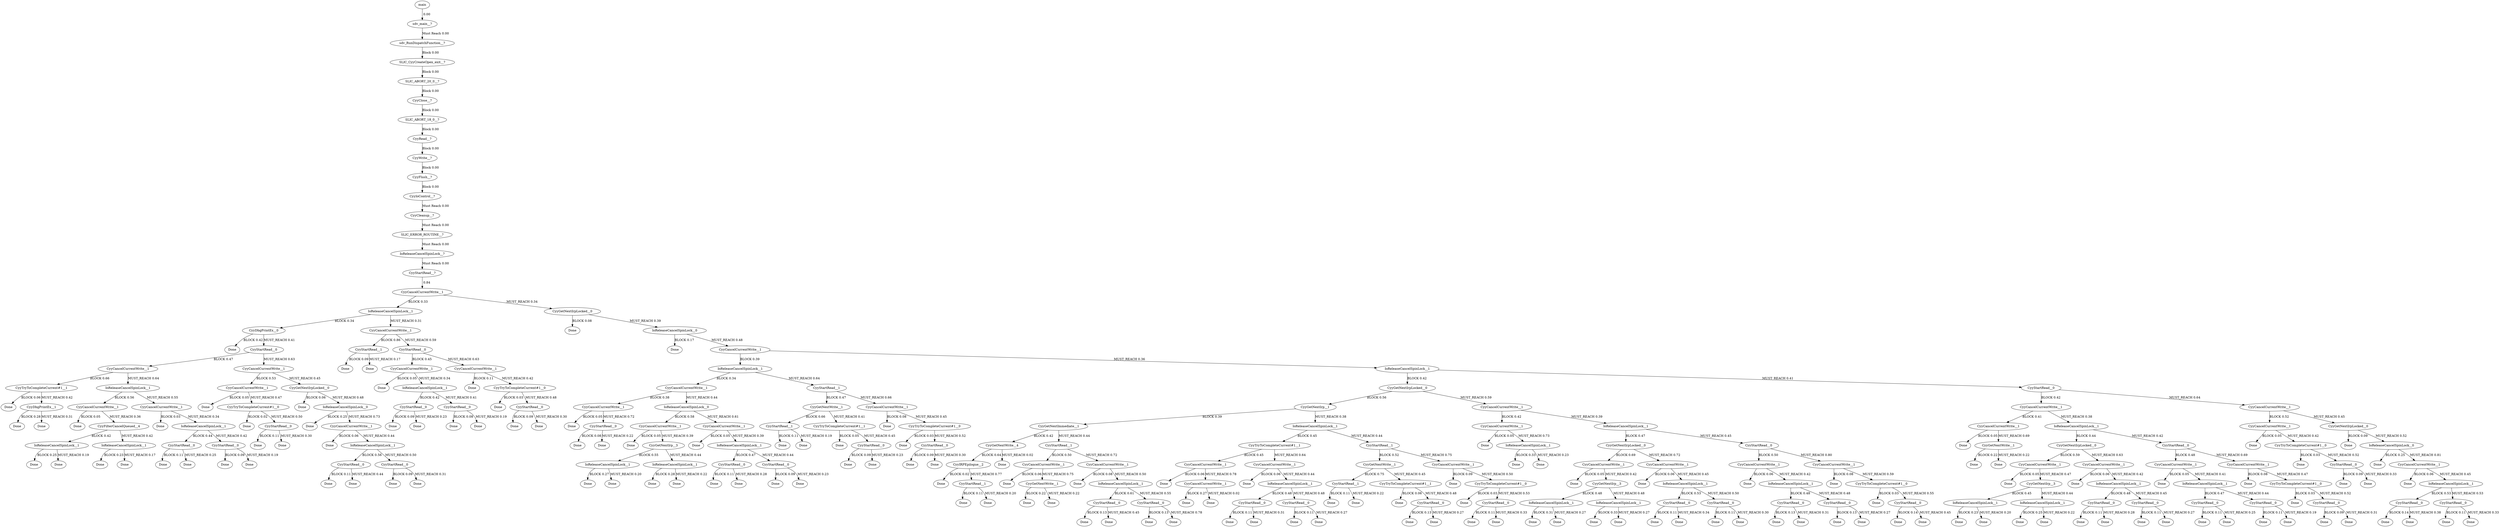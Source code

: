 digraph TG {
0 [label="main"]
1 [label="sdv_main__?"]
2 [label="sdv_RunDispatchFunction__?"]
3 [label="SLIC_CyyCreateOpen_exit__?"]
4 [label="SLIC_ABORT_20_0__?"]
5 [label="CyyClose__?"]
6 [label="SLIC_ABORT_18_0__?"]
7 [label="CyyRead__?"]
8 [label="CyyWrite__?"]
9 [label="CyyFlush__?"]
10 [label="CyyIoControl__?"]
11 [label="CyyCleanup__?"]
12 [label="SLIC_ERROR_ROUTINE__?"]
13 [label="IoReleaseCancelSpinLock__?"]
14 [label="CyyStartRead__?"]
15 [label="CyyCancelCurrentWrite__1"]
16 [label="IoReleaseCancelSpinLock__1"]
17 [label="CyyDbgPrintEx__0"]
18 [label="Done"]
19 [label="CyyStartRead__0"]
20 [label="CyyCancelCurrentWrite__1"]
21 [label="CyyTryToCompleteCurrent#1__1"]
22 [label="Done"]
23 [label="CyyDbgPrintEx__1"]
24 [label="Done"]
25 [label="Done"]
26 [label="IoReleaseCancelSpinLock__1"]
27 [label="CyyCancelCurrentWrite__1"]
28 [label="Done"]
29 [label="CyyFilterCancelQueued__4"]
30 [label="IoReleaseCancelSpinLock__1"]
31 [label="Done"]
32 [label="Done"]
33 [label="IoReleaseCancelSpinLock__1"]
34 [label="Done"]
35 [label="Done"]
36 [label="CyyCancelCurrentWrite__1"]
37 [label="Done"]
38 [label="IoReleaseCancelSpinLock__1"]
39 [label="CyyStartRead__0"]
40 [label="Done"]
41 [label="Done"]
42 [label="CyyStartRead__0"]
43 [label="Done"]
44 [label="Done"]
45 [label="CyyCancelCurrentWrite__1"]
46 [label="CyyCancelCurrentWrite__1"]
47 [label="Done"]
48 [label="CyyTryToCompleteCurrent#1__0"]
49 [label="Done"]
50 [label="CyyStartRead__0"]
51 [label="Done"]
52 [label="Done"]
53 [label="CyyGetNextIrpLocked__0"]
54 [label="Done"]
55 [label="IoReleaseCancelSpinLock__0"]
56 [label="Done"]
57 [label="CyyCancelCurrentWrite__1"]
58 [label="Done"]
59 [label="IoReleaseCancelSpinLock__1"]
60 [label="CyyStartRead__0"]
61 [label="Done"]
62 [label="Done"]
63 [label="CyyStartRead__0"]
64 [label="Done"]
65 [label="Done"]
66 [label="CyyCancelCurrentWrite__1"]
67 [label="CyyStartRead__1"]
68 [label="Done"]
69 [label="Done"]
70 [label="CyyStartRead__0"]
71 [label="CyyCancelCurrentWrite__1"]
72 [label="Done"]
73 [label="IoReleaseCancelSpinLock__1"]
74 [label="CyyStartRead__0"]
75 [label="Done"]
76 [label="Done"]
77 [label="CyyStartRead__0"]
78 [label="Done"]
79 [label="Done"]
80 [label="CyyCancelCurrentWrite__1"]
81 [label="Done"]
82 [label="CyyTryToCompleteCurrent#1__0"]
83 [label="Done"]
84 [label="CyyStartRead__0"]
85 [label="Done"]
86 [label="Done"]
87 [label="CyyGetNextIrpLocked__0"]
88 [label="Done"]
89 [label="IoReleaseCancelSpinLock__0"]
90 [label="Done"]
91 [label="CyyCancelCurrentWrite__1"]
92 [label="IoReleaseCancelSpinLock__1"]
93 [label="CyyCancelCurrentWrite__1"]
94 [label="CyyCancelCurrentWrite__1"]
95 [label="Done"]
96 [label="CyyStartRead__0"]
97 [label="Done"]
98 [label="Done"]
99 [label="IoReleaseCancelSpinLock__0"]
100 [label="CyyCancelCurrentWrite__1"]
101 [label="Done"]
102 [label="CyyGetNextIrp__3"]
103 [label="IoReleaseCancelSpinLock__1"]
104 [label="Done"]
105 [label="Done"]
106 [label="IoReleaseCancelSpinLock__1"]
107 [label="Done"]
108 [label="Done"]
109 [label="CyyCancelCurrentWrite__1"]
110 [label="Done"]
111 [label="IoReleaseCancelSpinLock__1"]
112 [label="CyyStartRead__0"]
113 [label="Done"]
114 [label="Done"]
115 [label="CyyStartRead__0"]
116 [label="Done"]
117 [label="Done"]
118 [label="CyyStartRead__1"]
119 [label="CyyGetNextWrite__1"]
120 [label="CyyStartRead__1"]
121 [label="Done"]
122 [label="Done"]
123 [label="CyyTryToCompleteCurrent#1__1"]
124 [label="Done"]
125 [label="CyyStartRead__0"]
126 [label="Done"]
127 [label="Done"]
128 [label="CyyCancelCurrentWrite__1"]
129 [label="Done"]
130 [label="CyyTryToCompleteCurrent#1__0"]
131 [label="Done"]
132 [label="CyyStartRead__0"]
133 [label="Done"]
134 [label="Done"]
135 [label="IoReleaseCancelSpinLock__1"]
136 [label="CyyGetNextIrpLocked__0"]
137 [label="CyyGetNextIrp__1"]
138 [label="CyyGetNextImmediate__1"]
139 [label="CyyGetNextWrite__4"]
140 [label="CyyIRPEpilogue__2"]
141 [label="Done"]
142 [label="CyyStartRead__1"]
143 [label="Done"]
144 [label="Done"]
145 [label="Done"]
146 [label="CyyStartRead__1"]
147 [label="CyyCancelCurrentWrite__1"]
148 [label="Done"]
149 [label="CyyGetNextWrite__1"]
150 [label="Done"]
151 [label="Done"]
152 [label="CyyCancelCurrentWrite__1"]
153 [label="Done"]
154 [label="IoReleaseCancelSpinLock__1"]
155 [label="CyyStartRead__0"]
156 [label="Done"]
157 [label="Done"]
158 [label="CyyStartRead__0"]
159 [label="Done"]
160 [label="Done"]
161 [label="IoReleaseCancelSpinLock__1"]
162 [label="CyyTryToCompleteCurrent#1__1"]
163 [label="CyyCancelCurrentWrite__1"]
164 [label="Done"]
165 [label="CyyCancelCurrentWrite__1"]
166 [label="Done"]
167 [label="Done"]
168 [label="CyyCancelCurrentWrite__1"]
169 [label="Done"]
170 [label="IoReleaseCancelSpinLock__1"]
171 [label="CyyStartRead__0"]
172 [label="Done"]
173 [label="Done"]
174 [label="CyyStartRead__0"]
175 [label="Done"]
176 [label="Done"]
177 [label="CyyStartRead__1"]
178 [label="CyyGetNextWrite__1"]
179 [label="CyyStartRead__1"]
180 [label="Done"]
181 [label="Done"]
182 [label="CyyTryToCompleteCurrent#1__1"]
183 [label="Done"]
184 [label="CyyStartRead__0"]
185 [label="Done"]
186 [label="Done"]
187 [label="CyyCancelCurrentWrite__1"]
188 [label="Done"]
189 [label="CyyTryToCompleteCurrent#1__0"]
190 [label="Done"]
191 [label="CyyStartRead__0"]
192 [label="Done"]
193 [label="Done"]
194 [label="CyyCancelCurrentWrite__1"]
195 [label="CyyCancelCurrentWrite__1"]
196 [label="Done"]
197 [label="IoReleaseCancelSpinLock__1"]
198 [label="Done"]
199 [label="Done"]
200 [label="IoReleaseCancelSpinLock__1"]
201 [label="CyyGetNextIrpLocked__0"]
202 [label="CyyCancelCurrentWrite__1"]
203 [label="Done"]
204 [label="CyyGetNextIrp__3"]
205 [label="IoReleaseCancelSpinLock__1"]
206 [label="Done"]
207 [label="Done"]
208 [label="IoReleaseCancelSpinLock__1"]
209 [label="Done"]
210 [label="Done"]
211 [label="CyyCancelCurrentWrite__1"]
212 [label="Done"]
213 [label="IoReleaseCancelSpinLock__1"]
214 [label="CyyStartRead__0"]
215 [label="Done"]
216 [label="Done"]
217 [label="CyyStartRead__0"]
218 [label="Done"]
219 [label="Done"]
220 [label="CyyStartRead__0"]
221 [label="CyyCancelCurrentWrite__1"]
222 [label="Done"]
223 [label="IoReleaseCancelSpinLock__1"]
224 [label="CyyStartRead__0"]
225 [label="Done"]
226 [label="Done"]
227 [label="CyyStartRead__0"]
228 [label="Done"]
229 [label="Done"]
230 [label="CyyCancelCurrentWrite__1"]
231 [label="Done"]
232 [label="CyyTryToCompleteCurrent#1__0"]
233 [label="Done"]
234 [label="CyyStartRead__0"]
235 [label="Done"]
236 [label="Done"]
237 [label="CyyStartRead__0"]
238 [label="CyyCancelCurrentWrite__1"]
239 [label="CyyCancelCurrentWrite__1"]
240 [label="Done"]
241 [label="CyyGetNextWrite__1"]
242 [label="Done"]
243 [label="Done"]
244 [label="IoReleaseCancelSpinLock__1"]
245 [label="CyyGetNextIrpLocked__0"]
246 [label="CyyCancelCurrentWrite__1"]
247 [label="Done"]
248 [label="CyyGetNextIrp__3"]
249 [label="IoReleaseCancelSpinLock__1"]
250 [label="Done"]
251 [label="Done"]
252 [label="IoReleaseCancelSpinLock__1"]
253 [label="Done"]
254 [label="Done"]
255 [label="CyyCancelCurrentWrite__1"]
256 [label="Done"]
257 [label="IoReleaseCancelSpinLock__1"]
258 [label="CyyStartRead__0"]
259 [label="Done"]
260 [label="Done"]
261 [label="CyyStartRead__0"]
262 [label="Done"]
263 [label="Done"]
264 [label="CyyStartRead__0"]
265 [label="CyyCancelCurrentWrite__1"]
266 [label="Done"]
267 [label="IoReleaseCancelSpinLock__1"]
268 [label="CyyStartRead__0"]
269 [label="Done"]
270 [label="Done"]
271 [label="CyyStartRead__0"]
272 [label="Done"]
273 [label="Done"]
274 [label="CyyCancelCurrentWrite__1"]
275 [label="Done"]
276 [label="CyyTryToCompleteCurrent#1__0"]
277 [label="Done"]
278 [label="CyyStartRead__0"]
279 [label="Done"]
280 [label="Done"]
281 [label="CyyCancelCurrentWrite__1"]
282 [label="CyyCancelCurrentWrite__1"]
283 [label="Done"]
284 [label="CyyTryToCompleteCurrent#1__0"]
285 [label="Done"]
286 [label="CyyStartRead__0"]
287 [label="Done"]
288 [label="Done"]
289 [label="CyyGetNextIrpLocked__0"]
290 [label="Done"]
291 [label="IoReleaseCancelSpinLock__0"]
292 [label="Done"]
293 [label="CyyCancelCurrentWrite__1"]
294 [label="Done"]
295 [label="IoReleaseCancelSpinLock__1"]
296 [label="CyyStartRead__0"]
297 [label="Done"]
298 [label="Done"]
299 [label="CyyStartRead__0"]
300 [label="Done"]
301 [label="Done"]
0 -> 1 [label=" 0.00"]
1 -> 2 [label="Must Reach 0.00"]
2 -> 3 [label="Block 0.00"]
3 -> 4 [label="Block 0.00"]
4 -> 5 [label="Block 0.00"]
5 -> 6 [label="Block 0.00"]
6 -> 7 [label="Block 0.00"]
7 -> 8 [label="Block 0.00"]
8 -> 9 [label="Block 0.00"]
9 -> 10 [label="Block 0.00"]
10 -> 11 [label="Must Reach 0.00"]
11 -> 12 [label="Must Reach 0.00"]
12 -> 13 [label="Must Reach 0.00"]
13 -> 14 [label="Must Reach 0.00"]
14 -> 15 [label=" 0.84"]
15 -> 16 [label="BLOCK 0.33"]
15 -> 87 [label="MUST_REACH 0.34"]
16 -> 17 [label="BLOCK 0.34"]
16 -> 66 [label="MUST_REACH 0.31"]
17 -> 18 [label="BLOCK 0.42"]
17 -> 19 [label="MUST_REACH 0.41"]
19 -> 20 [label="BLOCK 0.47"]
19 -> 45 [label="MUST_REACH 0.63"]
20 -> 21 [label="BLOCK 0.66"]
20 -> 26 [label="MUST_REACH 0.64"]
21 -> 22 [label="BLOCK 0.06"]
21 -> 23 [label="MUST_REACH 0.42"]
23 -> 24 [label="BLOCK 0.28"]
23 -> 25 [label="MUST_REACH 0.31"]
26 -> 27 [label="BLOCK 0.56"]
26 -> 36 [label="MUST_REACH 0.55"]
27 -> 28 [label="BLOCK 0.05"]
27 -> 29 [label="MUST_REACH 0.36"]
29 -> 30 [label="BLOCK 0.42"]
29 -> 33 [label="MUST_REACH 0.42"]
30 -> 31 [label="BLOCK 0.25"]
30 -> 32 [label="MUST_REACH 0.19"]
33 -> 34 [label="BLOCK 0.23"]
33 -> 35 [label="MUST_REACH 0.17"]
36 -> 37 [label="BLOCK 0.03"]
36 -> 38 [label="MUST_REACH 0.34"]
38 -> 39 [label="BLOCK 0.44"]
38 -> 42 [label="MUST_REACH 0.42"]
39 -> 40 [label="BLOCK 0.11"]
39 -> 41 [label="MUST_REACH 0.25"]
42 -> 43 [label="BLOCK 0.09"]
42 -> 44 [label="MUST_REACH 0.19"]
45 -> 46 [label="BLOCK 0.53"]
45 -> 53 [label="MUST_REACH 0.45"]
46 -> 47 [label="BLOCK 0.05"]
46 -> 48 [label="MUST_REACH 0.47"]
48 -> 49 [label="BLOCK 0.02"]
48 -> 50 [label="MUST_REACH 0.50"]
50 -> 51 [label="BLOCK 0.11"]
50 -> 52 [label="MUST_REACH 0.30"]
53 -> 54 [label="BLOCK 0.06"]
53 -> 55 [label="MUST_REACH 0.48"]
55 -> 56 [label="BLOCK 0.25"]
55 -> 57 [label="MUST_REACH 0.73"]
57 -> 58 [label="BLOCK 0.06"]
57 -> 59 [label="MUST_REACH 0.44"]
59 -> 60 [label="BLOCK 0.56"]
59 -> 63 [label="MUST_REACH 0.50"]
60 -> 61 [label="BLOCK 0.11"]
60 -> 62 [label="MUST_REACH 0.44"]
63 -> 64 [label="BLOCK 0.09"]
63 -> 65 [label="MUST_REACH 0.31"]
66 -> 67 [label="BLOCK 0.86"]
66 -> 70 [label="MUST_REACH 0.59"]
67 -> 68 [label="BLOCK 0.09"]
67 -> 69 [label="MUST_REACH 0.17"]
70 -> 71 [label="BLOCK 0.45"]
70 -> 80 [label="MUST_REACH 0.63"]
71 -> 72 [label="BLOCK 0.05"]
71 -> 73 [label="MUST_REACH 0.34"]
73 -> 74 [label="BLOCK 0.42"]
73 -> 77 [label="MUST_REACH 0.41"]
74 -> 75 [label="BLOCK 0.09"]
74 -> 76 [label="MUST_REACH 0.23"]
77 -> 78 [label="BLOCK 0.08"]
77 -> 79 [label="MUST_REACH 0.19"]
80 -> 81 [label="BLOCK 0.11"]
80 -> 82 [label="MUST_REACH 0.42"]
82 -> 83 [label="BLOCK 0.03"]
82 -> 84 [label="MUST_REACH 0.48"]
84 -> 85 [label="BLOCK 0.09"]
84 -> 86 [label="MUST_REACH 0.30"]
87 -> 88 [label="BLOCK 0.08"]
87 -> 89 [label="MUST_REACH 0.39"]
89 -> 90 [label="BLOCK 0.17"]
89 -> 91 [label="MUST_REACH 0.48"]
91 -> 92 [label="BLOCK 0.39"]
91 -> 135 [label="MUST_REACH 0.36"]
92 -> 93 [label="BLOCK 0.34"]
92 -> 118 [label="MUST_REACH 0.64"]
93 -> 94 [label="BLOCK 0.38"]
93 -> 99 [label="MUST_REACH 0.44"]
94 -> 95 [label="BLOCK 0.05"]
94 -> 96 [label="MUST_REACH 0.72"]
96 -> 97 [label="BLOCK 0.08"]
96 -> 98 [label="MUST_REACH 0.22"]
99 -> 100 [label="BLOCK 0.58"]
99 -> 109 [label="MUST_REACH 0.61"]
100 -> 101 [label="BLOCK 0.05"]
100 -> 102 [label="MUST_REACH 0.39"]
102 -> 103 [label="BLOCK 0.55"]
102 -> 106 [label="MUST_REACH 0.44"]
103 -> 104 [label="BLOCK 0.27"]
103 -> 105 [label="MUST_REACH 0.20"]
106 -> 107 [label="BLOCK 0.28"]
106 -> 108 [label="MUST_REACH 0.22"]
109 -> 110 [label="BLOCK 0.05"]
109 -> 111 [label="MUST_REACH 0.39"]
111 -> 112 [label="BLOCK 0.47"]
111 -> 115 [label="MUST_REACH 0.44"]
112 -> 113 [label="BLOCK 0.11"]
112 -> 114 [label="MUST_REACH 0.28"]
115 -> 116 [label="BLOCK 0.09"]
115 -> 117 [label="MUST_REACH 0.23"]
118 -> 119 [label="BLOCK 0.47"]
118 -> 128 [label="MUST_REACH 0.66"]
119 -> 120 [label="BLOCK 0.66"]
119 -> 123 [label="MUST_REACH 0.41"]
120 -> 121 [label="BLOCK 0.11"]
120 -> 122 [label="MUST_REACH 0.19"]
123 -> 124 [label="BLOCK 0.05"]
123 -> 125 [label="MUST_REACH 0.45"]
125 -> 126 [label="BLOCK 0.09"]
125 -> 127 [label="MUST_REACH 0.23"]
128 -> 129 [label="BLOCK 0.08"]
128 -> 130 [label="MUST_REACH 0.45"]
130 -> 131 [label="BLOCK 0.03"]
130 -> 132 [label="MUST_REACH 0.52"]
132 -> 133 [label="BLOCK 0.09"]
132 -> 134 [label="MUST_REACH 0.30"]
135 -> 136 [label="BLOCK 0.42"]
135 -> 237 [label="MUST_REACH 0.41"]
136 -> 137 [label="BLOCK 0.56"]
136 -> 194 [label="MUST_REACH 0.59"]
137 -> 138 [label="BLOCK 0.39"]
137 -> 161 [label="MUST_REACH 0.38"]
138 -> 139 [label="BLOCK 0.42"]
138 -> 146 [label="MUST_REACH 0.44"]
139 -> 140 [label="BLOCK 0.64"]
139 -> 145 [label="MUST_REACH 0.02"]
140 -> 141 [label="BLOCK 0.02"]
140 -> 142 [label="MUST_REACH 0.77"]
142 -> 143 [label="BLOCK 0.11"]
142 -> 144 [label="MUST_REACH 0.20"]
146 -> 147 [label="BLOCK 0.50"]
146 -> 152 [label="MUST_REACH 0.72"]
147 -> 148 [label="BLOCK 0.06"]
147 -> 149 [label="MUST_REACH 0.75"]
149 -> 150 [label="BLOCK 0.22"]
149 -> 151 [label="MUST_REACH 0.22"]
152 -> 153 [label="BLOCK 0.08"]
152 -> 154 [label="MUST_REACH 0.50"]
154 -> 155 [label="BLOCK 0.61"]
154 -> 158 [label="MUST_REACH 0.55"]
155 -> 156 [label="BLOCK 0.13"]
155 -> 157 [label="MUST_REACH 0.45"]
158 -> 159 [label="BLOCK 0.13"]
158 -> 160 [label="MUST_REACH 0.78"]
161 -> 162 [label="BLOCK 0.45"]
161 -> 177 [label="MUST_REACH 0.44"]
162 -> 163 [label="BLOCK 0.45"]
162 -> 168 [label="MUST_REACH 0.64"]
163 -> 164 [label="BLOCK 0.06"]
163 -> 165 [label="MUST_REACH 0.78"]
165 -> 166 [label="BLOCK 0.27"]
165 -> 167 [label="MUST_REACH 0.02"]
168 -> 169 [label="BLOCK 0.06"]
168 -> 170 [label="MUST_REACH 0.44"]
170 -> 171 [label="BLOCK 0.48"]
170 -> 174 [label="MUST_REACH 0.48"]
171 -> 172 [label="BLOCK 0.11"]
171 -> 173 [label="MUST_REACH 0.31"]
174 -> 175 [label="BLOCK 0.11"]
174 -> 176 [label="MUST_REACH 0.27"]
177 -> 178 [label="BLOCK 0.52"]
177 -> 187 [label="MUST_REACH 0.75"]
178 -> 179 [label="BLOCK 0.75"]
178 -> 182 [label="MUST_REACH 0.45"]
179 -> 180 [label="BLOCK 0.11"]
179 -> 181 [label="MUST_REACH 0.22"]
182 -> 183 [label="BLOCK 0.06"]
182 -> 184 [label="MUST_REACH 0.48"]
184 -> 185 [label="BLOCK 0.13"]
184 -> 186 [label="MUST_REACH 0.27"]
187 -> 188 [label="BLOCK 0.09"]
187 -> 189 [label="MUST_REACH 0.50"]
189 -> 190 [label="BLOCK 0.03"]
189 -> 191 [label="MUST_REACH 0.53"]
191 -> 192 [label="BLOCK 0.11"]
191 -> 193 [label="MUST_REACH 0.33"]
194 -> 195 [label="BLOCK 0.42"]
194 -> 200 [label="MUST_REACH 0.39"]
195 -> 196 [label="BLOCK 0.05"]
195 -> 197 [label="MUST_REACH 0.73"]
197 -> 198 [label="BLOCK 0.33"]
197 -> 199 [label="MUST_REACH 0.23"]
200 -> 201 [label="BLOCK 0.47"]
200 -> 220 [label="MUST_REACH 0.45"]
201 -> 202 [label="BLOCK 0.69"]
201 -> 211 [label="MUST_REACH 0.72"]
202 -> 203 [label="BLOCK 0.05"]
202 -> 204 [label="MUST_REACH 0.42"]
204 -> 205 [label="BLOCK 0.48"]
204 -> 208 [label="MUST_REACH 0.48"]
205 -> 206 [label="BLOCK 0.31"]
205 -> 207 [label="MUST_REACH 0.27"]
208 -> 209 [label="BLOCK 0.33"]
208 -> 210 [label="MUST_REACH 0.27"]
211 -> 212 [label="BLOCK 0.06"]
211 -> 213 [label="MUST_REACH 0.45"]
213 -> 214 [label="BLOCK 0.53"]
213 -> 217 [label="MUST_REACH 0.50"]
214 -> 215 [label="BLOCK 0.11"]
214 -> 216 [label="MUST_REACH 0.34"]
217 -> 218 [label="BLOCK 0.11"]
217 -> 219 [label="MUST_REACH 0.30"]
220 -> 221 [label="BLOCK 0.50"]
220 -> 230 [label="MUST_REACH 0.80"]
221 -> 222 [label="BLOCK 0.06"]
221 -> 223 [label="MUST_REACH 0.42"]
223 -> 224 [label="BLOCK 0.48"]
223 -> 227 [label="MUST_REACH 0.48"]
224 -> 225 [label="BLOCK 0.13"]
224 -> 226 [label="MUST_REACH 0.31"]
227 -> 228 [label="BLOCK 0.13"]
227 -> 229 [label="MUST_REACH 0.27"]
230 -> 231 [label="BLOCK 0.08"]
230 -> 232 [label="MUST_REACH 0.59"]
232 -> 233 [label="BLOCK 0.03"]
232 -> 234 [label="MUST_REACH 0.55"]
234 -> 235 [label="BLOCK 0.14"]
234 -> 236 [label="MUST_REACH 0.45"]
237 -> 238 [label="BLOCK 0.42"]
237 -> 281 [label="MUST_REACH 0.64"]
238 -> 239 [label="BLOCK 0.41"]
238 -> 244 [label="MUST_REACH 0.38"]
239 -> 240 [label="BLOCK 0.05"]
239 -> 241 [label="MUST_REACH 0.69"]
241 -> 242 [label="BLOCK 0.22"]
241 -> 243 [label="MUST_REACH 0.22"]
244 -> 245 [label="BLOCK 0.44"]
244 -> 264 [label="MUST_REACH 0.42"]
245 -> 246 [label="BLOCK 0.59"]
245 -> 255 [label="MUST_REACH 0.63"]
246 -> 247 [label="BLOCK 0.05"]
246 -> 248 [label="MUST_REACH 0.47"]
248 -> 249 [label="BLOCK 0.45"]
248 -> 252 [label="MUST_REACH 0.44"]
249 -> 250 [label="BLOCK 0.23"]
249 -> 251 [label="MUST_REACH 0.20"]
252 -> 253 [label="BLOCK 0.25"]
252 -> 254 [label="MUST_REACH 0.22"]
255 -> 256 [label="BLOCK 0.06"]
255 -> 257 [label="MUST_REACH 0.42"]
257 -> 258 [label="BLOCK 0.48"]
257 -> 261 [label="MUST_REACH 0.45"]
258 -> 259 [label="BLOCK 0.11"]
258 -> 260 [label="MUST_REACH 0.28"]
261 -> 262 [label="BLOCK 0.11"]
261 -> 263 [label="MUST_REACH 0.27"]
264 -> 265 [label="BLOCK 0.48"]
264 -> 274 [label="MUST_REACH 0.69"]
265 -> 266 [label="BLOCK 0.05"]
265 -> 267 [label="MUST_REACH 0.41"]
267 -> 268 [label="BLOCK 0.47"]
267 -> 271 [label="MUST_REACH 0.44"]
268 -> 269 [label="BLOCK 0.11"]
268 -> 270 [label="MUST_REACH 0.25"]
271 -> 272 [label="BLOCK 0.11"]
271 -> 273 [label="MUST_REACH 0.19"]
274 -> 275 [label="BLOCK 0.08"]
274 -> 276 [label="MUST_REACH 0.47"]
276 -> 277 [label="BLOCK 0.03"]
276 -> 278 [label="MUST_REACH 0.52"]
278 -> 279 [label="BLOCK 0.09"]
278 -> 280 [label="MUST_REACH 0.31"]
281 -> 282 [label="BLOCK 0.52"]
281 -> 289 [label="MUST_REACH 0.45"]
282 -> 283 [label="BLOCK 0.05"]
282 -> 284 [label="MUST_REACH 0.42"]
284 -> 285 [label="BLOCK 0.03"]
284 -> 286 [label="MUST_REACH 0.52"]
286 -> 287 [label="BLOCK 0.09"]
286 -> 288 [label="MUST_REACH 0.33"]
289 -> 290 [label="BLOCK 0.09"]
289 -> 291 [label="MUST_REACH 0.52"]
291 -> 292 [label="BLOCK 0.25"]
291 -> 293 [label="MUST_REACH 0.81"]
293 -> 294 [label="BLOCK 0.06"]
293 -> 295 [label="MUST_REACH 0.45"]
295 -> 296 [label="BLOCK 0.53"]
295 -> 299 [label="MUST_REACH 0.53"]
296 -> 297 [label="BLOCK 0.14"]
296 -> 298 [label="MUST_REACH 0.38"]
299 -> 300 [label="BLOCK 0.11"]
299 -> 301 [label="MUST_REACH 0.33"]
}
